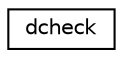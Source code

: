 digraph "Graphical Class Hierarchy"
{
  edge [fontname="Helvetica",fontsize="10",labelfontname="Helvetica",labelfontsize="10"];
  node [fontname="Helvetica",fontsize="10",shape=record];
  rankdir="LR";
  Node0 [label="dcheck",height=0.2,width=0.4,color="black", fillcolor="white", style="filled",URL="$structdcheck.html"];
}
